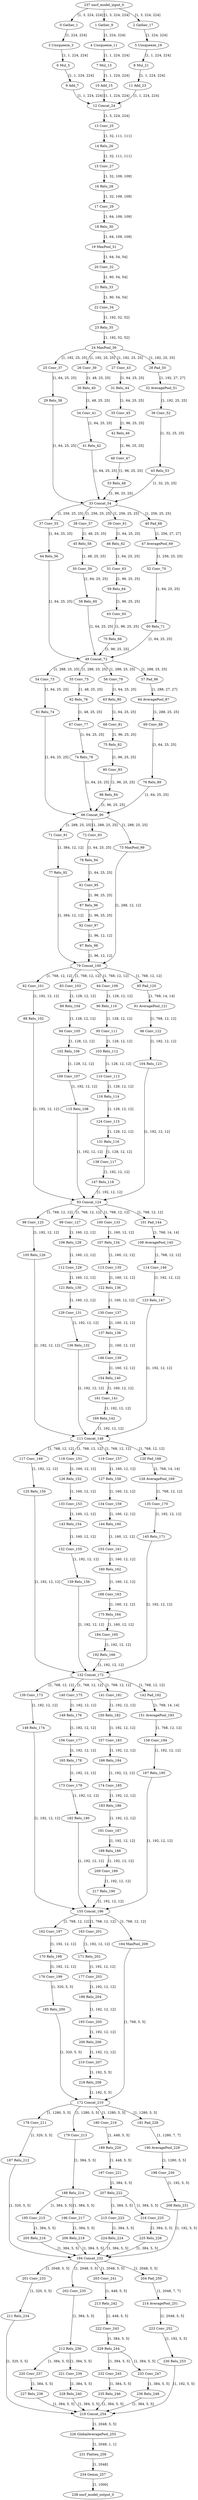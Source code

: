 strict digraph  {
"0 Gather_1" [id=0, type=Gather];
"1 Gather_9" [id=1, type=Gather];
"2 Gather_17" [id=2, type=Gather];
"3 Unsqueeze_3" [id=3, type=Unsqueeze];
"4 Unsqueeze_11" [id=4, type=Unsqueeze];
"5 Unsqueeze_19" [id=5, type=Unsqueeze];
"6 Mul_5" [id=6, type=Mul];
"7 Mul_13" [id=7, type=Mul];
"8 Mul_21" [id=8, type=Mul];
"9 Add_7" [id=9, type=Add];
"10 Add_15" [id=10, type=Add];
"11 Add_23" [id=11, type=Add];
"12 Concat_24" [id=12, type=Concat];
"13 Conv_25" [id=13, type=Conv];
"14 Relu_26" [id=14, type=Relu];
"15 Conv_27" [id=15, type=Conv];
"16 Relu_28" [id=16, type=Relu];
"17 Conv_29" [id=17, type=Conv];
"18 Relu_30" [id=18, type=Relu];
"19 MaxPool_31" [id=19, type=MaxPool];
"20 Conv_32" [id=20, type=Conv];
"21 Relu_33" [id=21, type=Relu];
"22 Conv_34" [id=22, type=Conv];
"23 Relu_35" [id=23, type=Relu];
"24 MaxPool_36" [id=24, type=MaxPool];
"25 Conv_37" [id=25, type=Conv];
"26 Conv_39" [id=26, type=Conv];
"27 Conv_43" [id=27, type=Conv];
"28 Pad_50" [id=28, type=Pad];
"29 Relu_38" [id=29, type=Relu];
"30 Relu_40" [id=30, type=Relu];
"31 Relu_44" [id=31, type=Relu];
"32 AveragePool_51" [id=32, type=AveragePool];
"33 Concat_54" [id=33, type=Concat];
"34 Conv_41" [id=34, type=Conv];
"35 Conv_45" [id=35, type=Conv];
"36 Conv_52" [id=36, type=Conv];
"37 Conv_55" [id=37, type=Conv];
"38 Conv_57" [id=38, type=Conv];
"39 Conv_61" [id=39, type=Conv];
"40 Pad_68" [id=40, type=Pad];
"41 Relu_42" [id=41, type=Relu];
"42 Relu_46" [id=42, type=Relu];
"43 Relu_53" [id=43, type=Relu];
"44 Relu_56" [id=44, type=Relu];
"45 Relu_58" [id=45, type=Relu];
"46 Relu_62" [id=46, type=Relu];
"47 AveragePool_69" [id=47, type=AveragePool];
"48 Conv_47" [id=48, type=Conv];
"49 Concat_72" [id=49, type=Concat];
"50 Conv_59" [id=50, type=Conv];
"51 Conv_63" [id=51, type=Conv];
"52 Conv_70" [id=52, type=Conv];
"53 Relu_48" [id=53, type=Relu];
"54 Conv_73" [id=54, type=Conv];
"55 Conv_75" [id=55, type=Conv];
"56 Conv_79" [id=56, type=Conv];
"57 Pad_86" [id=57, type=Pad];
"58 Relu_60" [id=58, type=Relu];
"59 Relu_64" [id=59, type=Relu];
"60 Relu_71" [id=60, type=Relu];
"61 Relu_74" [id=61, type=Relu];
"62 Relu_76" [id=62, type=Relu];
"63 Relu_80" [id=63, type=Relu];
"64 AveragePool_87" [id=64, type=AveragePool];
"65 Conv_65" [id=65, type=Conv];
"66 Concat_90" [id=66, type=Concat];
"67 Conv_77" [id=67, type=Conv];
"68 Conv_81" [id=68, type=Conv];
"69 Conv_88" [id=69, type=Conv];
"70 Relu_66" [id=70, type=Relu];
"71 Conv_91" [id=71, type=Conv];
"72 Conv_93" [id=72, type=Conv];
"73 MaxPool_99" [id=73, type=MaxPool];
"74 Relu_78" [id=74, type=Relu];
"75 Relu_82" [id=75, type=Relu];
"76 Relu_89" [id=76, type=Relu];
"77 Relu_92" [id=77, type=Relu];
"78 Relu_94" [id=78, type=Relu];
"79 Concat_100" [id=79, type=Concat];
"80 Conv_83" [id=80, type=Conv];
"81 Conv_95" [id=81, type=Conv];
"82 Conv_101" [id=82, type=Conv];
"83 Conv_103" [id=83, type=Conv];
"84 Conv_109" [id=84, type=Conv];
"85 Pad_120" [id=85, type=Pad];
"86 Relu_84" [id=86, type=Relu];
"87 Relu_96" [id=87, type=Relu];
"88 Relu_102" [id=88, type=Relu];
"89 Relu_104" [id=89, type=Relu];
"90 Relu_110" [id=90, type=Relu];
"91 AveragePool_121" [id=91, type=AveragePool];
"92 Conv_97" [id=92, type=Conv];
"93 Concat_124" [id=93, type=Concat];
"94 Conv_105" [id=94, type=Conv];
"95 Conv_111" [id=95, type=Conv];
"96 Conv_122" [id=96, type=Conv];
"97 Relu_98" [id=97, type=Relu];
"98 Conv_125" [id=98, type=Conv];
"99 Conv_127" [id=99, type=Conv];
"100 Conv_133" [id=100, type=Conv];
"101 Pad_144" [id=101, type=Pad];
"102 Relu_106" [id=102, type=Relu];
"103 Relu_112" [id=103, type=Relu];
"104 Relu_123" [id=104, type=Relu];
"105 Relu_126" [id=105, type=Relu];
"106 Relu_128" [id=106, type=Relu];
"107 Relu_134" [id=107, type=Relu];
"108 AveragePool_145" [id=108, type=AveragePool];
"109 Conv_107" [id=109, type=Conv];
"110 Conv_113" [id=110, type=Conv];
"111 Concat_148" [id=111, type=Concat];
"112 Conv_129" [id=112, type=Conv];
"113 Conv_135" [id=113, type=Conv];
"114 Conv_146" [id=114, type=Conv];
"115 Relu_108" [id=115, type=Relu];
"116 Relu_114" [id=116, type=Relu];
"117 Conv_149" [id=117, type=Conv];
"118 Conv_151" [id=118, type=Conv];
"119 Conv_157" [id=119, type=Conv];
"120 Pad_168" [id=120, type=Pad];
"121 Relu_130" [id=121, type=Relu];
"122 Relu_136" [id=122, type=Relu];
"123 Relu_147" [id=123, type=Relu];
"124 Conv_115" [id=124, type=Conv];
"125 Relu_150" [id=125, type=Relu];
"126 Relu_152" [id=126, type=Relu];
"127 Relu_158" [id=127, type=Relu];
"128 AveragePool_169" [id=128, type=AveragePool];
"129 Conv_131" [id=129, type=Conv];
"130 Conv_137" [id=130, type=Conv];
"131 Relu_116" [id=131, type=Relu];
"132 Concat_172" [id=132, type=Concat];
"133 Conv_153" [id=133, type=Conv];
"134 Conv_159" [id=134, type=Conv];
"135 Conv_170" [id=135, type=Conv];
"136 Relu_132" [id=136, type=Relu];
"137 Relu_138" [id=137, type=Relu];
"138 Conv_117" [id=138, type=Conv];
"139 Conv_173" [id=139, type=Conv];
"140 Conv_175" [id=140, type=Conv];
"141 Conv_181" [id=141, type=Conv];
"142 Pad_192" [id=142, type=Pad];
"143 Relu_154" [id=143, type=Relu];
"144 Relu_160" [id=144, type=Relu];
"145 Relu_171" [id=145, type=Relu];
"146 Conv_139" [id=146, type=Conv];
"147 Relu_118" [id=147, type=Relu];
"148 Relu_174" [id=148, type=Relu];
"149 Relu_176" [id=149, type=Relu];
"150 Relu_182" [id=150, type=Relu];
"151 AveragePool_193" [id=151, type=AveragePool];
"152 Conv_155" [id=152, type=Conv];
"153 Conv_161" [id=153, type=Conv];
"154 Relu_140" [id=154, type=Relu];
"155 Concat_196" [id=155, type=Concat];
"156 Conv_177" [id=156, type=Conv];
"157 Conv_183" [id=157, type=Conv];
"158 Conv_194" [id=158, type=Conv];
"159 Relu_156" [id=159, type=Relu];
"160 Relu_162" [id=160, type=Relu];
"161 Conv_141" [id=161, type=Conv];
"162 Conv_197" [id=162, type=Conv];
"163 Conv_201" [id=163, type=Conv];
"164 MaxPool_209" [id=164, type=MaxPool];
"165 Relu_178" [id=165, type=Relu];
"166 Relu_184" [id=166, type=Relu];
"167 Relu_195" [id=167, type=Relu];
"168 Conv_163" [id=168, type=Conv];
"169 Relu_142" [id=169, type=Relu];
"170 Relu_198" [id=170, type=Relu];
"171 Relu_202" [id=171, type=Relu];
"172 Concat_210" [id=172, type=Concat];
"173 Conv_179" [id=173, type=Conv];
"174 Conv_185" [id=174, type=Conv];
"175 Relu_164" [id=175, type=Relu];
"176 Conv_199" [id=176, type=Conv];
"177 Conv_203" [id=177, type=Conv];
"178 Conv_211" [id=178, type=Conv];
"179 Conv_213" [id=179, type=Conv];
"180 Conv_219" [id=180, type=Conv];
"181 Pad_228" [id=181, type=Pad];
"182 Relu_180" [id=182, type=Relu];
"183 Relu_186" [id=183, type=Relu];
"184 Conv_165" [id=184, type=Conv];
"185 Relu_200" [id=185, type=Relu];
"186 Relu_204" [id=186, type=Relu];
"187 Relu_212" [id=187, type=Relu];
"188 Relu_214" [id=188, type=Relu];
"189 Relu_220" [id=189, type=Relu];
"190 AveragePool_229" [id=190, type=AveragePool];
"191 Conv_187" [id=191, type=Conv];
"192 Relu_166" [id=192, type=Relu];
"193 Conv_205" [id=193, type=Conv];
"194 Concat_232" [id=194, type=Concat];
"195 Conv_215" [id=195, type=Conv];
"196 Conv_217" [id=196, type=Conv];
"197 Conv_221" [id=197, type=Conv];
"198 Conv_230" [id=198, type=Conv];
"199 Relu_188" [id=199, type=Relu];
"200 Relu_206" [id=200, type=Relu];
"201 Conv_233" [id=201, type=Conv];
"202 Conv_235" [id=202, type=Conv];
"203 Conv_241" [id=203, type=Conv];
"204 Pad_250" [id=204, type=Pad];
"205 Relu_216" [id=205, type=Relu];
"206 Relu_218" [id=206, type=Relu];
"207 Relu_222" [id=207, type=Relu];
"208 Relu_231" [id=208, type=Relu];
"209 Conv_189" [id=209, type=Conv];
"210 Conv_207" [id=210, type=Conv];
"211 Relu_234" [id=211, type=Relu];
"212 Relu_236" [id=212, type=Relu];
"213 Relu_242" [id=213, type=Relu];
"214 AveragePool_251" [id=214, type=AveragePool];
"215 Conv_223" [id=215, type=Conv];
"216 Conv_225" [id=216, type=Conv];
"217 Relu_190" [id=217, type=Relu];
"218 Relu_208" [id=218, type=Relu];
"219 Concat_254" [id=219, type=Concat];
"220 Conv_237" [id=220, type=Conv];
"221 Conv_239" [id=221, type=Conv];
"222 Conv_243" [id=222, type=Conv];
"223 Conv_252" [id=223, type=Conv];
"224 Relu_224" [id=224, type=Relu];
"225 Relu_226" [id=225, type=Relu];
"226 GlobalAveragePool_255" [id=226, type=GlobalAveragePool];
"227 Relu_238" [id=227, type=Relu];
"228 Relu_240" [id=228, type=Relu];
"229 Relu_244" [id=229, type=Relu];
"230 Relu_253" [id=230, type=Relu];
"231 Flatten_256" [id=231, type=Flatten];
"232 Conv_245" [id=232, type=Conv];
"233 Conv_247" [id=233, type=Conv];
"234 Gemm_257" [id=234, type=Gemm];
"235 Relu_246" [id=235, type=Relu];
"236 Relu_248" [id=236, type=Relu];
"237 nncf_model_input_0" [id=237, type=nncf_model_input];
"238 nncf_model_output_0" [id=238, type=nncf_model_output];
"0 Gather_1" -> "3 Unsqueeze_3"  [label="[1, 224, 224]", style=solid];
"1 Gather_9" -> "4 Unsqueeze_11"  [label="[1, 224, 224]", style=solid];
"2 Gather_17" -> "5 Unsqueeze_19"  [label="[1, 224, 224]", style=solid];
"3 Unsqueeze_3" -> "6 Mul_5"  [label="[1, 1, 224, 224]", style=solid];
"4 Unsqueeze_11" -> "7 Mul_13"  [label="[1, 1, 224, 224]", style=solid];
"5 Unsqueeze_19" -> "8 Mul_21"  [label="[1, 1, 224, 224]", style=solid];
"6 Mul_5" -> "9 Add_7"  [label="[1, 1, 224, 224]", style=solid];
"7 Mul_13" -> "10 Add_15"  [label="[1, 1, 224, 224]", style=solid];
"8 Mul_21" -> "11 Add_23"  [label="[1, 1, 224, 224]", style=solid];
"9 Add_7" -> "12 Concat_24"  [label="[1, 1, 224, 224]", style=solid];
"10 Add_15" -> "12 Concat_24"  [label="[1, 1, 224, 224]", style=solid];
"11 Add_23" -> "12 Concat_24"  [label="[1, 1, 224, 224]", style=solid];
"12 Concat_24" -> "13 Conv_25"  [label="[1, 3, 224, 224]", style=solid];
"13 Conv_25" -> "14 Relu_26"  [label="[1, 32, 111, 111]", style=solid];
"14 Relu_26" -> "15 Conv_27"  [label="[1, 32, 111, 111]", style=solid];
"15 Conv_27" -> "16 Relu_28"  [label="[1, 32, 109, 109]", style=solid];
"16 Relu_28" -> "17 Conv_29"  [label="[1, 32, 109, 109]", style=solid];
"17 Conv_29" -> "18 Relu_30"  [label="[1, 64, 109, 109]", style=solid];
"18 Relu_30" -> "19 MaxPool_31"  [label="[1, 64, 109, 109]", style=solid];
"19 MaxPool_31" -> "20 Conv_32"  [label="[1, 64, 54, 54]", style=solid];
"20 Conv_32" -> "21 Relu_33"  [label="[1, 80, 54, 54]", style=solid];
"21 Relu_33" -> "22 Conv_34"  [label="[1, 80, 54, 54]", style=solid];
"22 Conv_34" -> "23 Relu_35"  [label="[1, 192, 52, 52]", style=solid];
"23 Relu_35" -> "24 MaxPool_36"  [label="[1, 192, 52, 52]", style=solid];
"24 MaxPool_36" -> "25 Conv_37"  [label="[1, 192, 25, 25]", style=solid];
"24 MaxPool_36" -> "26 Conv_39"  [label="[1, 192, 25, 25]", style=solid];
"24 MaxPool_36" -> "27 Conv_43"  [label="[1, 192, 25, 25]", style=solid];
"24 MaxPool_36" -> "28 Pad_50"  [label="[1, 192, 25, 25]", style=solid];
"25 Conv_37" -> "29 Relu_38"  [label="[1, 64, 25, 25]", style=solid];
"26 Conv_39" -> "30 Relu_40"  [label="[1, 48, 25, 25]", style=solid];
"27 Conv_43" -> "31 Relu_44"  [label="[1, 64, 25, 25]", style=solid];
"28 Pad_50" -> "32 AveragePool_51"  [label="[1, 192, 27, 27]", style=solid];
"29 Relu_38" -> "33 Concat_54"  [label="[1, 64, 25, 25]", style=solid];
"30 Relu_40" -> "34 Conv_41"  [label="[1, 48, 25, 25]", style=solid];
"31 Relu_44" -> "35 Conv_45"  [label="[1, 64, 25, 25]", style=solid];
"32 AveragePool_51" -> "36 Conv_52"  [label="[1, 192, 25, 25]", style=solid];
"33 Concat_54" -> "37 Conv_55"  [label="[1, 256, 25, 25]", style=solid];
"33 Concat_54" -> "38 Conv_57"  [label="[1, 256, 25, 25]", style=solid];
"33 Concat_54" -> "39 Conv_61"  [label="[1, 256, 25, 25]", style=solid];
"33 Concat_54" -> "40 Pad_68"  [label="[1, 256, 25, 25]", style=solid];
"34 Conv_41" -> "41 Relu_42"  [label="[1, 64, 25, 25]", style=solid];
"35 Conv_45" -> "42 Relu_46"  [label="[1, 96, 25, 25]", style=solid];
"36 Conv_52" -> "43 Relu_53"  [label="[1, 32, 25, 25]", style=solid];
"37 Conv_55" -> "44 Relu_56"  [label="[1, 64, 25, 25]", style=solid];
"38 Conv_57" -> "45 Relu_58"  [label="[1, 48, 25, 25]", style=solid];
"39 Conv_61" -> "46 Relu_62"  [label="[1, 64, 25, 25]", style=solid];
"40 Pad_68" -> "47 AveragePool_69"  [label="[1, 256, 27, 27]", style=solid];
"41 Relu_42" -> "33 Concat_54"  [label="[1, 64, 25, 25]", style=solid];
"42 Relu_46" -> "48 Conv_47"  [label="[1, 96, 25, 25]", style=solid];
"43 Relu_53" -> "33 Concat_54"  [label="[1, 32, 25, 25]", style=solid];
"44 Relu_56" -> "49 Concat_72"  [label="[1, 64, 25, 25]", style=solid];
"45 Relu_58" -> "50 Conv_59"  [label="[1, 48, 25, 25]", style=solid];
"46 Relu_62" -> "51 Conv_63"  [label="[1, 64, 25, 25]", style=solid];
"47 AveragePool_69" -> "52 Conv_70"  [label="[1, 256, 25, 25]", style=solid];
"48 Conv_47" -> "53 Relu_48"  [label="[1, 96, 25, 25]", style=solid];
"49 Concat_72" -> "54 Conv_73"  [label="[1, 288, 25, 25]", style=solid];
"49 Concat_72" -> "55 Conv_75"  [label="[1, 288, 25, 25]", style=solid];
"49 Concat_72" -> "56 Conv_79"  [label="[1, 288, 25, 25]", style=solid];
"49 Concat_72" -> "57 Pad_86"  [label="[1, 288, 25, 25]", style=solid];
"50 Conv_59" -> "58 Relu_60"  [label="[1, 64, 25, 25]", style=solid];
"51 Conv_63" -> "59 Relu_64"  [label="[1, 96, 25, 25]", style=solid];
"52 Conv_70" -> "60 Relu_71"  [label="[1, 64, 25, 25]", style=solid];
"53 Relu_48" -> "33 Concat_54"  [label="[1, 96, 25, 25]", style=solid];
"54 Conv_73" -> "61 Relu_74"  [label="[1, 64, 25, 25]", style=solid];
"55 Conv_75" -> "62 Relu_76"  [label="[1, 48, 25, 25]", style=solid];
"56 Conv_79" -> "63 Relu_80"  [label="[1, 64, 25, 25]", style=solid];
"57 Pad_86" -> "64 AveragePool_87"  [label="[1, 288, 27, 27]", style=solid];
"58 Relu_60" -> "49 Concat_72"  [label="[1, 64, 25, 25]", style=solid];
"59 Relu_64" -> "65 Conv_65"  [label="[1, 96, 25, 25]", style=solid];
"60 Relu_71" -> "49 Concat_72"  [label="[1, 64, 25, 25]", style=solid];
"61 Relu_74" -> "66 Concat_90"  [label="[1, 64, 25, 25]", style=solid];
"62 Relu_76" -> "67 Conv_77"  [label="[1, 48, 25, 25]", style=solid];
"63 Relu_80" -> "68 Conv_81"  [label="[1, 64, 25, 25]", style=solid];
"64 AveragePool_87" -> "69 Conv_88"  [label="[1, 288, 25, 25]", style=solid];
"65 Conv_65" -> "70 Relu_66"  [label="[1, 96, 25, 25]", style=solid];
"66 Concat_90" -> "71 Conv_91"  [label="[1, 288, 25, 25]", style=solid];
"66 Concat_90" -> "72 Conv_93"  [label="[1, 288, 25, 25]", style=solid];
"66 Concat_90" -> "73 MaxPool_99"  [label="[1, 288, 25, 25]", style=solid];
"67 Conv_77" -> "74 Relu_78"  [label="[1, 64, 25, 25]", style=solid];
"68 Conv_81" -> "75 Relu_82"  [label="[1, 96, 25, 25]", style=solid];
"69 Conv_88" -> "76 Relu_89"  [label="[1, 64, 25, 25]", style=solid];
"70 Relu_66" -> "49 Concat_72"  [label="[1, 96, 25, 25]", style=solid];
"71 Conv_91" -> "77 Relu_92"  [label="[1, 384, 12, 12]", style=solid];
"72 Conv_93" -> "78 Relu_94"  [label="[1, 64, 25, 25]", style=solid];
"73 MaxPool_99" -> "79 Concat_100"  [label="[1, 288, 12, 12]", style=solid];
"74 Relu_78" -> "66 Concat_90"  [label="[1, 64, 25, 25]", style=solid];
"75 Relu_82" -> "80 Conv_83"  [label="[1, 96, 25, 25]", style=solid];
"76 Relu_89" -> "66 Concat_90"  [label="[1, 64, 25, 25]", style=solid];
"77 Relu_92" -> "79 Concat_100"  [label="[1, 384, 12, 12]", style=solid];
"78 Relu_94" -> "81 Conv_95"  [label="[1, 64, 25, 25]", style=solid];
"79 Concat_100" -> "82 Conv_101"  [label="[1, 768, 12, 12]", style=solid];
"79 Concat_100" -> "83 Conv_103"  [label="[1, 768, 12, 12]", style=solid];
"79 Concat_100" -> "84 Conv_109"  [label="[1, 768, 12, 12]", style=solid];
"79 Concat_100" -> "85 Pad_120"  [label="[1, 768, 12, 12]", style=solid];
"80 Conv_83" -> "86 Relu_84"  [label="[1, 96, 25, 25]", style=solid];
"81 Conv_95" -> "87 Relu_96"  [label="[1, 96, 25, 25]", style=solid];
"82 Conv_101" -> "88 Relu_102"  [label="[1, 192, 12, 12]", style=solid];
"83 Conv_103" -> "89 Relu_104"  [label="[1, 128, 12, 12]", style=solid];
"84 Conv_109" -> "90 Relu_110"  [label="[1, 128, 12, 12]", style=solid];
"85 Pad_120" -> "91 AveragePool_121"  [label="[1, 768, 14, 14]", style=solid];
"86 Relu_84" -> "66 Concat_90"  [label="[1, 96, 25, 25]", style=solid];
"87 Relu_96" -> "92 Conv_97"  [label="[1, 96, 25, 25]", style=solid];
"88 Relu_102" -> "93 Concat_124"  [label="[1, 192, 12, 12]", style=solid];
"89 Relu_104" -> "94 Conv_105"  [label="[1, 128, 12, 12]", style=solid];
"90 Relu_110" -> "95 Conv_111"  [label="[1, 128, 12, 12]", style=solid];
"91 AveragePool_121" -> "96 Conv_122"  [label="[1, 768, 12, 12]", style=solid];
"92 Conv_97" -> "97 Relu_98"  [label="[1, 96, 12, 12]", style=solid];
"93 Concat_124" -> "98 Conv_125"  [label="[1, 768, 12, 12]", style=solid];
"93 Concat_124" -> "99 Conv_127"  [label="[1, 768, 12, 12]", style=solid];
"93 Concat_124" -> "100 Conv_133"  [label="[1, 768, 12, 12]", style=solid];
"93 Concat_124" -> "101 Pad_144"  [label="[1, 768, 12, 12]", style=solid];
"94 Conv_105" -> "102 Relu_106"  [label="[1, 128, 12, 12]", style=solid];
"95 Conv_111" -> "103 Relu_112"  [label="[1, 128, 12, 12]", style=solid];
"96 Conv_122" -> "104 Relu_123"  [label="[1, 192, 12, 12]", style=solid];
"97 Relu_98" -> "79 Concat_100"  [label="[1, 96, 12, 12]", style=solid];
"98 Conv_125" -> "105 Relu_126"  [label="[1, 192, 12, 12]", style=solid];
"99 Conv_127" -> "106 Relu_128"  [label="[1, 160, 12, 12]", style=solid];
"100 Conv_133" -> "107 Relu_134"  [label="[1, 160, 12, 12]", style=solid];
"101 Pad_144" -> "108 AveragePool_145"  [label="[1, 768, 14, 14]", style=solid];
"102 Relu_106" -> "109 Conv_107"  [label="[1, 128, 12, 12]", style=solid];
"103 Relu_112" -> "110 Conv_113"  [label="[1, 128, 12, 12]", style=solid];
"104 Relu_123" -> "93 Concat_124"  [label="[1, 192, 12, 12]", style=solid];
"105 Relu_126" -> "111 Concat_148"  [label="[1, 192, 12, 12]", style=solid];
"106 Relu_128" -> "112 Conv_129"  [label="[1, 160, 12, 12]", style=solid];
"107 Relu_134" -> "113 Conv_135"  [label="[1, 160, 12, 12]", style=solid];
"108 AveragePool_145" -> "114 Conv_146"  [label="[1, 768, 12, 12]", style=solid];
"109 Conv_107" -> "115 Relu_108"  [label="[1, 192, 12, 12]", style=solid];
"110 Conv_113" -> "116 Relu_114"  [label="[1, 128, 12, 12]", style=solid];
"111 Concat_148" -> "117 Conv_149"  [label="[1, 768, 12, 12]", style=solid];
"111 Concat_148" -> "118 Conv_151"  [label="[1, 768, 12, 12]", style=solid];
"111 Concat_148" -> "119 Conv_157"  [label="[1, 768, 12, 12]", style=solid];
"111 Concat_148" -> "120 Pad_168"  [label="[1, 768, 12, 12]", style=solid];
"112 Conv_129" -> "121 Relu_130"  [label="[1, 160, 12, 12]", style=solid];
"113 Conv_135" -> "122 Relu_136"  [label="[1, 160, 12, 12]", style=solid];
"114 Conv_146" -> "123 Relu_147"  [label="[1, 192, 12, 12]", style=solid];
"115 Relu_108" -> "93 Concat_124"  [label="[1, 192, 12, 12]", style=solid];
"116 Relu_114" -> "124 Conv_115"  [label="[1, 128, 12, 12]", style=solid];
"117 Conv_149" -> "125 Relu_150"  [label="[1, 192, 12, 12]", style=solid];
"118 Conv_151" -> "126 Relu_152"  [label="[1, 160, 12, 12]", style=solid];
"119 Conv_157" -> "127 Relu_158"  [label="[1, 160, 12, 12]", style=solid];
"120 Pad_168" -> "128 AveragePool_169"  [label="[1, 768, 14, 14]", style=solid];
"121 Relu_130" -> "129 Conv_131"  [label="[1, 160, 12, 12]", style=solid];
"122 Relu_136" -> "130 Conv_137"  [label="[1, 160, 12, 12]", style=solid];
"123 Relu_147" -> "111 Concat_148"  [label="[1, 192, 12, 12]", style=solid];
"124 Conv_115" -> "131 Relu_116"  [label="[1, 128, 12, 12]", style=solid];
"125 Relu_150" -> "132 Concat_172"  [label="[1, 192, 12, 12]", style=solid];
"126 Relu_152" -> "133 Conv_153"  [label="[1, 160, 12, 12]", style=solid];
"127 Relu_158" -> "134 Conv_159"  [label="[1, 160, 12, 12]", style=solid];
"128 AveragePool_169" -> "135 Conv_170"  [label="[1, 768, 12, 12]", style=solid];
"129 Conv_131" -> "136 Relu_132"  [label="[1, 192, 12, 12]", style=solid];
"130 Conv_137" -> "137 Relu_138"  [label="[1, 160, 12, 12]", style=solid];
"131 Relu_116" -> "138 Conv_117"  [label="[1, 128, 12, 12]", style=solid];
"132 Concat_172" -> "139 Conv_173"  [label="[1, 768, 12, 12]", style=solid];
"132 Concat_172" -> "140 Conv_175"  [label="[1, 768, 12, 12]", style=solid];
"132 Concat_172" -> "141 Conv_181"  [label="[1, 768, 12, 12]", style=solid];
"132 Concat_172" -> "142 Pad_192"  [label="[1, 768, 12, 12]", style=solid];
"133 Conv_153" -> "143 Relu_154"  [label="[1, 160, 12, 12]", style=solid];
"134 Conv_159" -> "144 Relu_160"  [label="[1, 160, 12, 12]", style=solid];
"135 Conv_170" -> "145 Relu_171"  [label="[1, 192, 12, 12]", style=solid];
"136 Relu_132" -> "111 Concat_148"  [label="[1, 192, 12, 12]", style=solid];
"137 Relu_138" -> "146 Conv_139"  [label="[1, 160, 12, 12]", style=solid];
"138 Conv_117" -> "147 Relu_118"  [label="[1, 192, 12, 12]", style=solid];
"139 Conv_173" -> "148 Relu_174"  [label="[1, 192, 12, 12]", style=solid];
"140 Conv_175" -> "149 Relu_176"  [label="[1, 192, 12, 12]", style=solid];
"141 Conv_181" -> "150 Relu_182"  [label="[1, 192, 12, 12]", style=solid];
"142 Pad_192" -> "151 AveragePool_193"  [label="[1, 768, 14, 14]", style=solid];
"143 Relu_154" -> "152 Conv_155"  [label="[1, 160, 12, 12]", style=solid];
"144 Relu_160" -> "153 Conv_161"  [label="[1, 160, 12, 12]", style=solid];
"145 Relu_171" -> "132 Concat_172"  [label="[1, 192, 12, 12]", style=solid];
"146 Conv_139" -> "154 Relu_140"  [label="[1, 160, 12, 12]", style=solid];
"147 Relu_118" -> "93 Concat_124"  [label="[1, 192, 12, 12]", style=solid];
"148 Relu_174" -> "155 Concat_196"  [label="[1, 192, 12, 12]", style=solid];
"149 Relu_176" -> "156 Conv_177"  [label="[1, 192, 12, 12]", style=solid];
"150 Relu_182" -> "157 Conv_183"  [label="[1, 192, 12, 12]", style=solid];
"151 AveragePool_193" -> "158 Conv_194"  [label="[1, 768, 12, 12]", style=solid];
"152 Conv_155" -> "159 Relu_156"  [label="[1, 192, 12, 12]", style=solid];
"153 Conv_161" -> "160 Relu_162"  [label="[1, 160, 12, 12]", style=solid];
"154 Relu_140" -> "161 Conv_141"  [label="[1, 160, 12, 12]", style=solid];
"155 Concat_196" -> "162 Conv_197"  [label="[1, 768, 12, 12]", style=solid];
"155 Concat_196" -> "163 Conv_201"  [label="[1, 768, 12, 12]", style=solid];
"155 Concat_196" -> "164 MaxPool_209"  [label="[1, 768, 12, 12]", style=solid];
"156 Conv_177" -> "165 Relu_178"  [label="[1, 192, 12, 12]", style=solid];
"157 Conv_183" -> "166 Relu_184"  [label="[1, 192, 12, 12]", style=solid];
"158 Conv_194" -> "167 Relu_195"  [label="[1, 192, 12, 12]", style=solid];
"159 Relu_156" -> "132 Concat_172"  [label="[1, 192, 12, 12]", style=solid];
"160 Relu_162" -> "168 Conv_163"  [label="[1, 160, 12, 12]", style=solid];
"161 Conv_141" -> "169 Relu_142"  [label="[1, 192, 12, 12]", style=solid];
"162 Conv_197" -> "170 Relu_198"  [label="[1, 192, 12, 12]", style=solid];
"163 Conv_201" -> "171 Relu_202"  [label="[1, 192, 12, 12]", style=solid];
"164 MaxPool_209" -> "172 Concat_210"  [label="[1, 768, 5, 5]", style=solid];
"165 Relu_178" -> "173 Conv_179"  [label="[1, 192, 12, 12]", style=solid];
"166 Relu_184" -> "174 Conv_185"  [label="[1, 192, 12, 12]", style=solid];
"167 Relu_195" -> "155 Concat_196"  [label="[1, 192, 12, 12]", style=solid];
"168 Conv_163" -> "175 Relu_164"  [label="[1, 160, 12, 12]", style=solid];
"169 Relu_142" -> "111 Concat_148"  [label="[1, 192, 12, 12]", style=solid];
"170 Relu_198" -> "176 Conv_199"  [label="[1, 192, 12, 12]", style=solid];
"171 Relu_202" -> "177 Conv_203"  [label="[1, 192, 12, 12]", style=solid];
"172 Concat_210" -> "178 Conv_211"  [label="[1, 1280, 5, 5]", style=solid];
"172 Concat_210" -> "179 Conv_213"  [label="[1, 1280, 5, 5]", style=solid];
"172 Concat_210" -> "180 Conv_219"  [label="[1, 1280, 5, 5]", style=solid];
"172 Concat_210" -> "181 Pad_228"  [label="[1, 1280, 5, 5]", style=solid];
"173 Conv_179" -> "182 Relu_180"  [label="[1, 192, 12, 12]", style=solid];
"174 Conv_185" -> "183 Relu_186"  [label="[1, 192, 12, 12]", style=solid];
"175 Relu_164" -> "184 Conv_165"  [label="[1, 160, 12, 12]", style=solid];
"176 Conv_199" -> "185 Relu_200"  [label="[1, 320, 5, 5]", style=solid];
"177 Conv_203" -> "186 Relu_204"  [label="[1, 192, 12, 12]", style=solid];
"178 Conv_211" -> "187 Relu_212"  [label="[1, 320, 5, 5]", style=solid];
"179 Conv_213" -> "188 Relu_214"  [label="[1, 384, 5, 5]", style=solid];
"180 Conv_219" -> "189 Relu_220"  [label="[1, 448, 5, 5]", style=solid];
"181 Pad_228" -> "190 AveragePool_229"  [label="[1, 1280, 7, 7]", style=solid];
"182 Relu_180" -> "155 Concat_196"  [label="[1, 192, 12, 12]", style=solid];
"183 Relu_186" -> "191 Conv_187"  [label="[1, 192, 12, 12]", style=solid];
"184 Conv_165" -> "192 Relu_166"  [label="[1, 192, 12, 12]", style=solid];
"185 Relu_200" -> "172 Concat_210"  [label="[1, 320, 5, 5]", style=solid];
"186 Relu_204" -> "193 Conv_205"  [label="[1, 192, 12, 12]", style=solid];
"187 Relu_212" -> "194 Concat_232"  [label="[1, 320, 5, 5]", style=solid];
"188 Relu_214" -> "195 Conv_215"  [label="[1, 384, 5, 5]", style=solid];
"188 Relu_214" -> "196 Conv_217"  [label="[1, 384, 5, 5]", style=solid];
"189 Relu_220" -> "197 Conv_221"  [label="[1, 448, 5, 5]", style=solid];
"190 AveragePool_229" -> "198 Conv_230"  [label="[1, 1280, 5, 5]", style=solid];
"191 Conv_187" -> "199 Relu_188"  [label="[1, 192, 12, 12]", style=solid];
"192 Relu_166" -> "132 Concat_172"  [label="[1, 192, 12, 12]", style=solid];
"193 Conv_205" -> "200 Relu_206"  [label="[1, 192, 12, 12]", style=solid];
"194 Concat_232" -> "201 Conv_233"  [label="[1, 2048, 5, 5]", style=solid];
"194 Concat_232" -> "202 Conv_235"  [label="[1, 2048, 5, 5]", style=solid];
"194 Concat_232" -> "203 Conv_241"  [label="[1, 2048, 5, 5]", style=solid];
"194 Concat_232" -> "204 Pad_250"  [label="[1, 2048, 5, 5]", style=solid];
"195 Conv_215" -> "205 Relu_216"  [label="[1, 384, 5, 5]", style=solid];
"196 Conv_217" -> "206 Relu_218"  [label="[1, 384, 5, 5]", style=solid];
"197 Conv_221" -> "207 Relu_222"  [label="[1, 384, 5, 5]", style=solid];
"198 Conv_230" -> "208 Relu_231"  [label="[1, 192, 5, 5]", style=solid];
"199 Relu_188" -> "209 Conv_189"  [label="[1, 192, 12, 12]", style=solid];
"200 Relu_206" -> "210 Conv_207"  [label="[1, 192, 12, 12]", style=solid];
"201 Conv_233" -> "211 Relu_234"  [label="[1, 320, 5, 5]", style=solid];
"202 Conv_235" -> "212 Relu_236"  [label="[1, 384, 5, 5]", style=solid];
"203 Conv_241" -> "213 Relu_242"  [label="[1, 448, 5, 5]", style=solid];
"204 Pad_250" -> "214 AveragePool_251"  [label="[1, 2048, 7, 7]", style=solid];
"205 Relu_216" -> "194 Concat_232"  [label="[1, 384, 5, 5]", style=solid];
"206 Relu_218" -> "194 Concat_232"  [label="[1, 384, 5, 5]", style=solid];
"207 Relu_222" -> "215 Conv_223"  [label="[1, 384, 5, 5]", style=solid];
"207 Relu_222" -> "216 Conv_225"  [label="[1, 384, 5, 5]", style=solid];
"208 Relu_231" -> "194 Concat_232"  [label="[1, 192, 5, 5]", style=solid];
"209 Conv_189" -> "217 Relu_190"  [label="[1, 192, 12, 12]", style=solid];
"210 Conv_207" -> "218 Relu_208"  [label="[1, 192, 5, 5]", style=solid];
"211 Relu_234" -> "219 Concat_254"  [label="[1, 320, 5, 5]", style=solid];
"212 Relu_236" -> "220 Conv_237"  [label="[1, 384, 5, 5]", style=solid];
"212 Relu_236" -> "221 Conv_239"  [label="[1, 384, 5, 5]", style=solid];
"213 Relu_242" -> "222 Conv_243"  [label="[1, 448, 5, 5]", style=solid];
"214 AveragePool_251" -> "223 Conv_252"  [label="[1, 2048, 5, 5]", style=solid];
"215 Conv_223" -> "224 Relu_224"  [label="[1, 384, 5, 5]", style=solid];
"216 Conv_225" -> "225 Relu_226"  [label="[1, 384, 5, 5]", style=solid];
"217 Relu_190" -> "155 Concat_196"  [label="[1, 192, 12, 12]", style=solid];
"218 Relu_208" -> "172 Concat_210"  [label="[1, 192, 5, 5]", style=solid];
"219 Concat_254" -> "226 GlobalAveragePool_255"  [label="[1, 2048, 5, 5]", style=solid];
"220 Conv_237" -> "227 Relu_238"  [label="[1, 384, 5, 5]", style=solid];
"221 Conv_239" -> "228 Relu_240"  [label="[1, 384, 5, 5]", style=solid];
"222 Conv_243" -> "229 Relu_244"  [label="[1, 384, 5, 5]", style=solid];
"223 Conv_252" -> "230 Relu_253"  [label="[1, 192, 5, 5]", style=solid];
"224 Relu_224" -> "194 Concat_232"  [label="[1, 384, 5, 5]", style=solid];
"225 Relu_226" -> "194 Concat_232"  [label="[1, 384, 5, 5]", style=solid];
"226 GlobalAveragePool_255" -> "231 Flatten_256"  [label="[1, 2048, 1, 1]", style=solid];
"227 Relu_238" -> "219 Concat_254"  [label="[1, 384, 5, 5]", style=solid];
"228 Relu_240" -> "219 Concat_254"  [label="[1, 384, 5, 5]", style=solid];
"229 Relu_244" -> "232 Conv_245"  [label="[1, 384, 5, 5]", style=solid];
"229 Relu_244" -> "233 Conv_247"  [label="[1, 384, 5, 5]", style=solid];
"230 Relu_253" -> "219 Concat_254"  [label="[1, 192, 5, 5]", style=solid];
"231 Flatten_256" -> "234 Gemm_257"  [label="[1, 2048]", style=solid];
"232 Conv_245" -> "235 Relu_246"  [label="[1, 384, 5, 5]", style=solid];
"233 Conv_247" -> "236 Relu_248"  [label="[1, 384, 5, 5]", style=solid];
"234 Gemm_257" -> "238 nncf_model_output_0"  [label="[1, 1000]", style=solid];
"235 Relu_246" -> "219 Concat_254"  [label="[1, 384, 5, 5]", style=solid];
"236 Relu_248" -> "219 Concat_254"  [label="[1, 384, 5, 5]", style=solid];
"237 nncf_model_input_0" -> "0 Gather_1"  [label="[1, 3, 224, 224]", style=solid];
"237 nncf_model_input_0" -> "1 Gather_9"  [label="[1, 3, 224, 224]", style=solid];
"237 nncf_model_input_0" -> "2 Gather_17"  [label="[1, 3, 224, 224]", style=solid];
}
